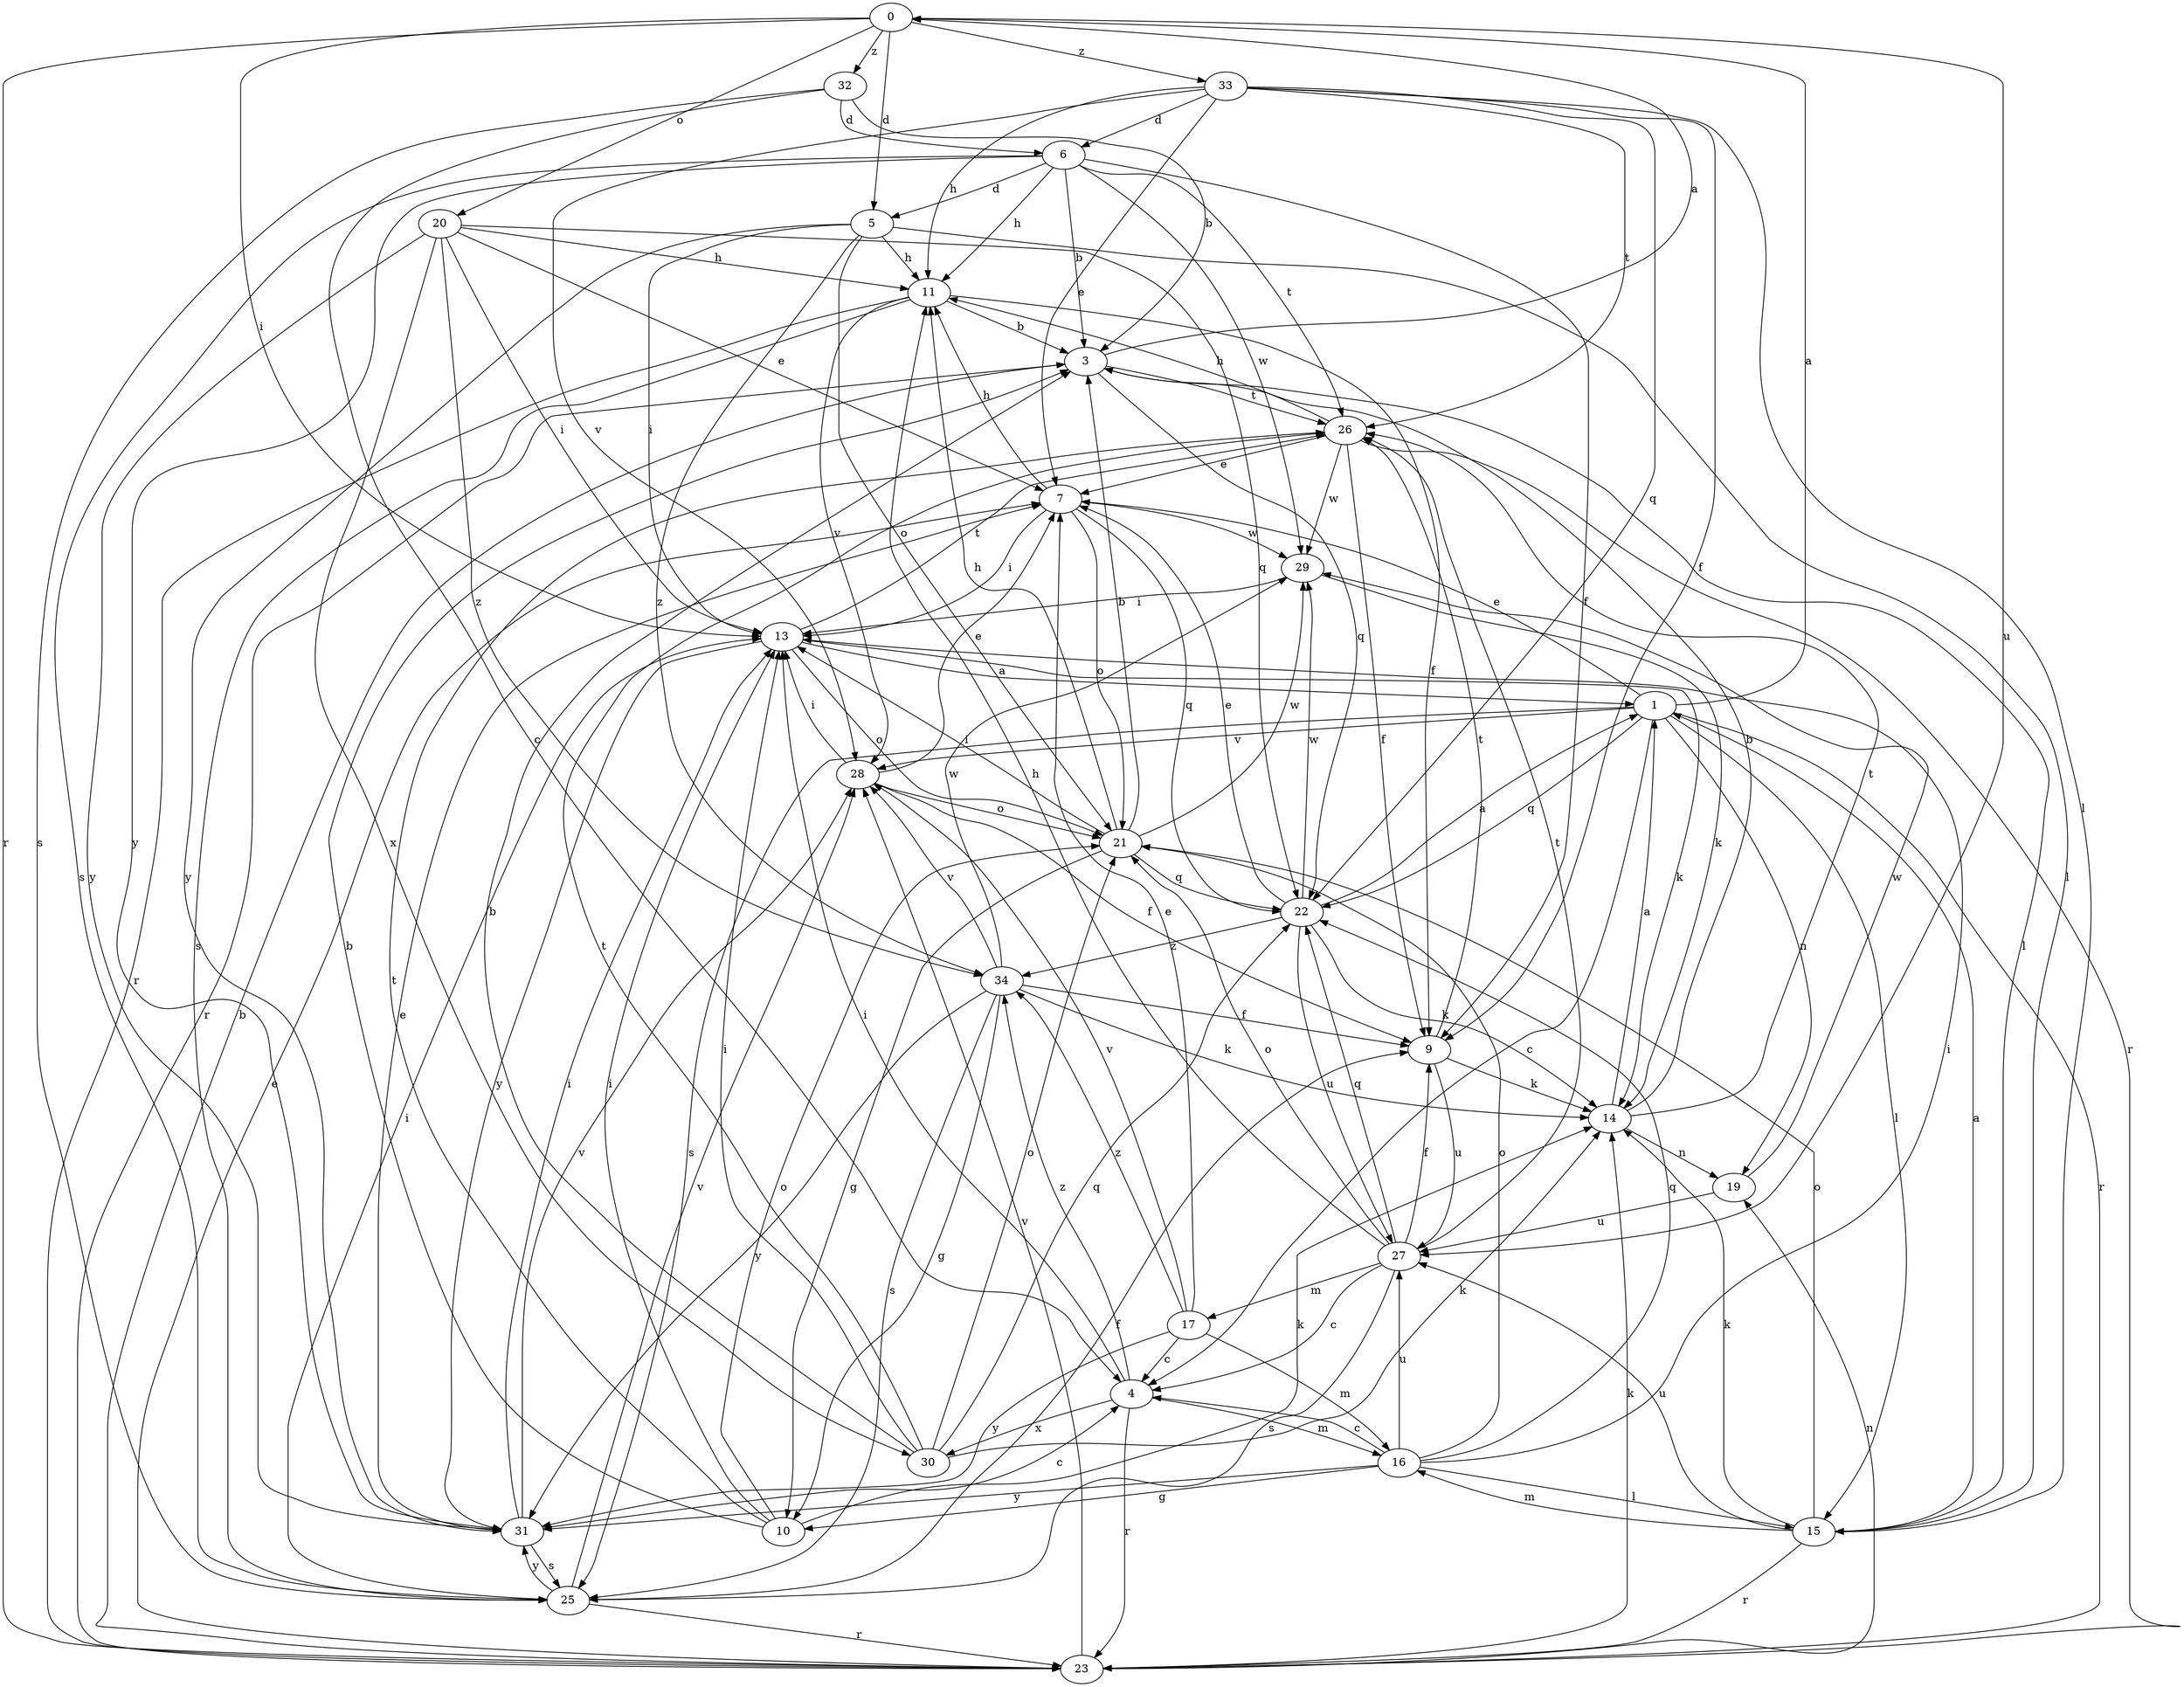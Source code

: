 strict digraph  {
0;
1;
3;
4;
5;
6;
7;
9;
10;
11;
13;
14;
15;
16;
17;
19;
20;
21;
22;
23;
25;
26;
27;
28;
29;
30;
31;
32;
33;
34;
0 -> 5  [label=d];
0 -> 13  [label=i];
0 -> 20  [label=o];
0 -> 23  [label=r];
0 -> 27  [label=u];
0 -> 32  [label=z];
0 -> 33  [label=z];
1 -> 0  [label=a];
1 -> 4  [label=c];
1 -> 7  [label=e];
1 -> 15  [label=l];
1 -> 19  [label=n];
1 -> 22  [label=q];
1 -> 23  [label=r];
1 -> 25  [label=s];
1 -> 28  [label=v];
3 -> 0  [label=a];
3 -> 15  [label=l];
3 -> 22  [label=q];
3 -> 23  [label=r];
3 -> 26  [label=t];
4 -> 13  [label=i];
4 -> 16  [label=m];
4 -> 23  [label=r];
4 -> 30  [label=x];
4 -> 34  [label=z];
5 -> 11  [label=h];
5 -> 13  [label=i];
5 -> 15  [label=l];
5 -> 21  [label=o];
5 -> 31  [label=y];
5 -> 34  [label=z];
6 -> 3  [label=b];
6 -> 5  [label=d];
6 -> 9  [label=f];
6 -> 11  [label=h];
6 -> 25  [label=s];
6 -> 26  [label=t];
6 -> 29  [label=w];
6 -> 31  [label=y];
7 -> 11  [label=h];
7 -> 13  [label=i];
7 -> 21  [label=o];
7 -> 22  [label=q];
7 -> 29  [label=w];
9 -> 14  [label=k];
9 -> 26  [label=t];
9 -> 27  [label=u];
10 -> 3  [label=b];
10 -> 13  [label=i];
10 -> 14  [label=k];
10 -> 21  [label=o];
10 -> 26  [label=t];
11 -> 3  [label=b];
11 -> 9  [label=f];
11 -> 23  [label=r];
11 -> 25  [label=s];
11 -> 28  [label=v];
13 -> 1  [label=a];
13 -> 14  [label=k];
13 -> 21  [label=o];
13 -> 26  [label=t];
13 -> 31  [label=y];
14 -> 1  [label=a];
14 -> 3  [label=b];
14 -> 19  [label=n];
14 -> 26  [label=t];
15 -> 1  [label=a];
15 -> 14  [label=k];
15 -> 16  [label=m];
15 -> 21  [label=o];
15 -> 23  [label=r];
15 -> 27  [label=u];
16 -> 4  [label=c];
16 -> 10  [label=g];
16 -> 13  [label=i];
16 -> 15  [label=l];
16 -> 21  [label=o];
16 -> 22  [label=q];
16 -> 27  [label=u];
16 -> 31  [label=y];
17 -> 4  [label=c];
17 -> 7  [label=e];
17 -> 16  [label=m];
17 -> 28  [label=v];
17 -> 31  [label=y];
17 -> 34  [label=z];
19 -> 27  [label=u];
19 -> 29  [label=w];
20 -> 7  [label=e];
20 -> 11  [label=h];
20 -> 13  [label=i];
20 -> 22  [label=q];
20 -> 30  [label=x];
20 -> 31  [label=y];
20 -> 34  [label=z];
21 -> 3  [label=b];
21 -> 10  [label=g];
21 -> 11  [label=h];
21 -> 13  [label=i];
21 -> 22  [label=q];
21 -> 29  [label=w];
22 -> 1  [label=a];
22 -> 7  [label=e];
22 -> 14  [label=k];
22 -> 27  [label=u];
22 -> 29  [label=w];
22 -> 34  [label=z];
23 -> 3  [label=b];
23 -> 7  [label=e];
23 -> 14  [label=k];
23 -> 19  [label=n];
23 -> 28  [label=v];
25 -> 9  [label=f];
25 -> 13  [label=i];
25 -> 23  [label=r];
25 -> 28  [label=v];
25 -> 31  [label=y];
26 -> 7  [label=e];
26 -> 9  [label=f];
26 -> 11  [label=h];
26 -> 23  [label=r];
26 -> 29  [label=w];
27 -> 4  [label=c];
27 -> 9  [label=f];
27 -> 11  [label=h];
27 -> 17  [label=m];
27 -> 21  [label=o];
27 -> 22  [label=q];
27 -> 25  [label=s];
27 -> 26  [label=t];
28 -> 7  [label=e];
28 -> 9  [label=f];
28 -> 13  [label=i];
28 -> 21  [label=o];
29 -> 13  [label=i];
29 -> 14  [label=k];
30 -> 3  [label=b];
30 -> 13  [label=i];
30 -> 14  [label=k];
30 -> 21  [label=o];
30 -> 22  [label=q];
30 -> 26  [label=t];
31 -> 4  [label=c];
31 -> 7  [label=e];
31 -> 13  [label=i];
31 -> 25  [label=s];
31 -> 28  [label=v];
32 -> 3  [label=b];
32 -> 4  [label=c];
32 -> 6  [label=d];
32 -> 25  [label=s];
33 -> 6  [label=d];
33 -> 7  [label=e];
33 -> 9  [label=f];
33 -> 11  [label=h];
33 -> 15  [label=l];
33 -> 22  [label=q];
33 -> 26  [label=t];
33 -> 28  [label=v];
34 -> 9  [label=f];
34 -> 10  [label=g];
34 -> 14  [label=k];
34 -> 25  [label=s];
34 -> 28  [label=v];
34 -> 29  [label=w];
34 -> 31  [label=y];
}

